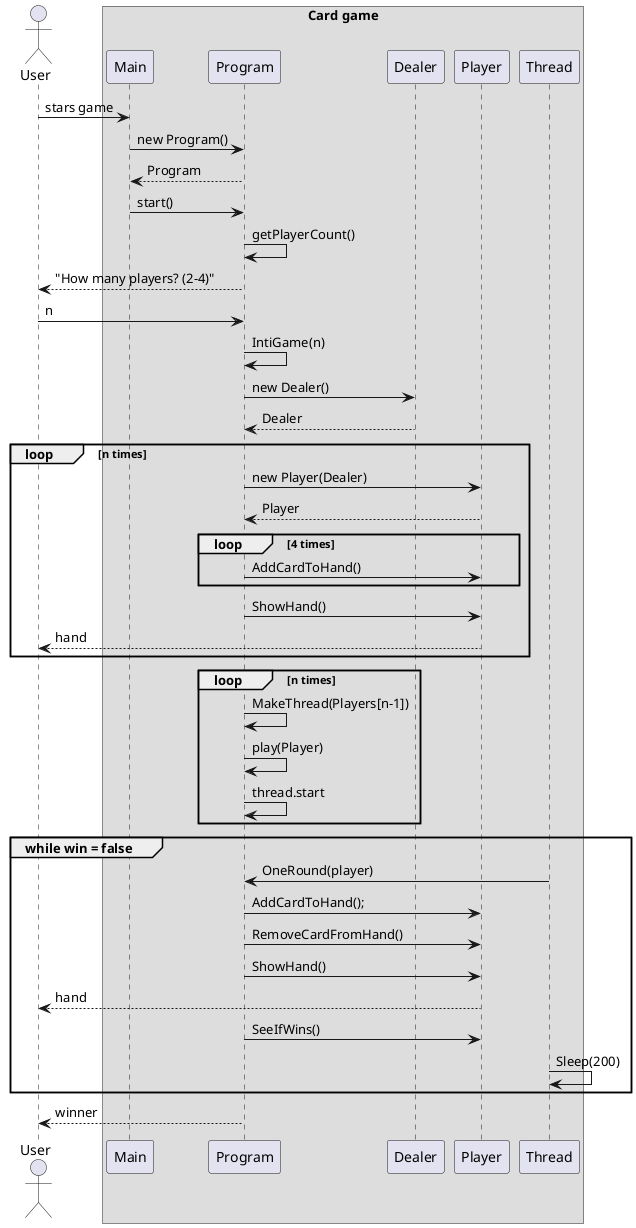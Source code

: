 ﻿﻿@startuml
actor User

box Card game 
   participant Main
   participant Program
   participant Dealer
   participant Player
   participant Thread
end box

User -> Main: stars game
Main -> Program: new Program()
Main <-- Program: Program
Main -> Program: start()
Program -> Program: getPlayerCount()
Program --> User: "How many players? (2-4)"
User -> Program: n
Program -> Program: IntiGame(n)
Program -> Dealer: new Dealer()
Program <-- Dealer:  Dealer
loop n times
    Program -> Player:  new Player(Dealer)
    Program <-- Player:  Player
    loop 4 times
        Program -> Player: AddCardToHand()
    end
    Program -> Player: ShowHand()
    Player --> User: hand
end
loop n times
Program -> Program: MakeThread(Players[n-1])
Program -> Program: play(Player)
Program -> Program: thread.start
end
group while win = false
Thread -> Program: OneRound(player)
Program ->Player:AddCardToHand();                   
Program ->Player:RemoveCardFromHand()
Program ->Player:ShowHand()
Player --> User: hand
Program ->Player:SeeIfWins()
Thread -> Thread: Sleep(200)
end 
Program --> User: winner



@enduml